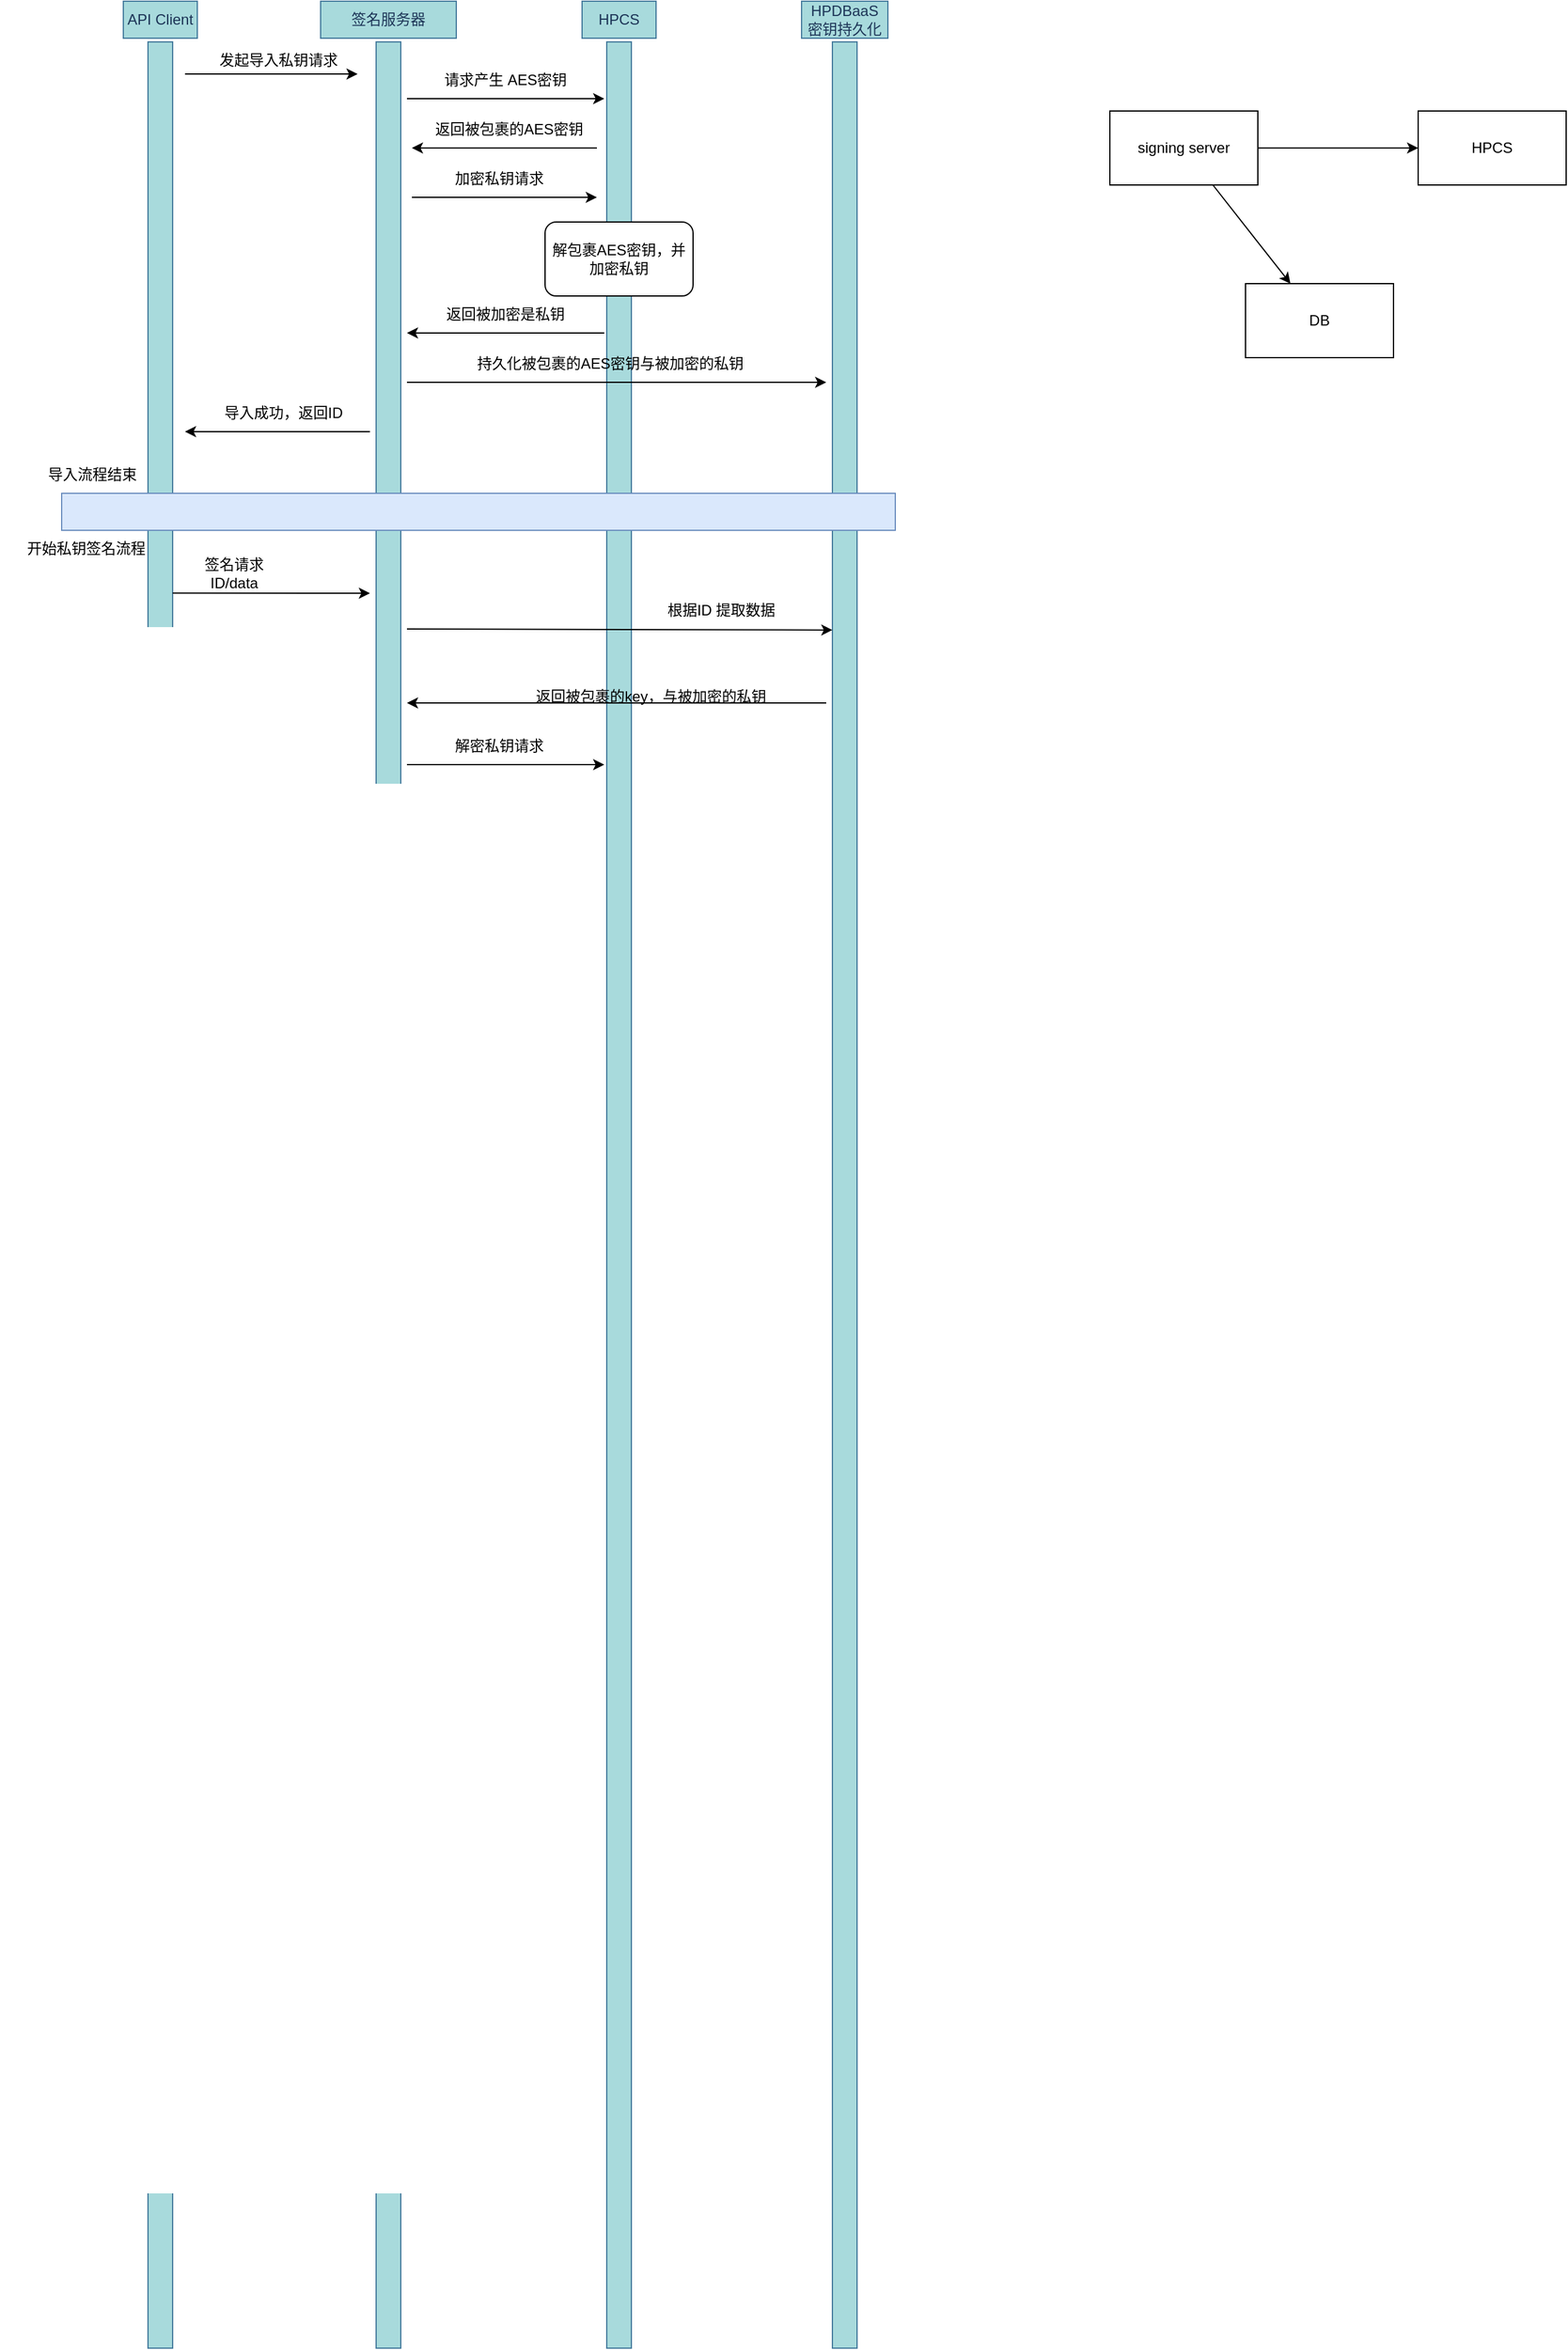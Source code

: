 <mxfile version="20.2.3" type="github">
  <diagram id="4dTw7T-u25xvdelndL4p" name="第 1 页">
    <mxGraphModel dx="1845" dy="537" grid="1" gridSize="10" guides="1" tooltips="1" connect="1" arrows="1" fold="1" page="1" pageScale="1" pageWidth="827" pageHeight="1169" math="0" shadow="0">
      <root>
        <mxCell id="0" />
        <mxCell id="1" parent="0" />
        <mxCell id="Astxlehou0ugHTaAHLLP-4" style="edgeStyle=orthogonalEdgeStyle;rounded=0;orthogonalLoop=1;jettySize=auto;html=1;entryX=0;entryY=0.5;entryDx=0;entryDy=0;" edge="1" parent="1" source="Astxlehou0ugHTaAHLLP-1" target="Astxlehou0ugHTaAHLLP-2">
          <mxGeometry relative="1" as="geometry" />
        </mxCell>
        <mxCell id="Astxlehou0ugHTaAHLLP-5" style="rounded=0;orthogonalLoop=1;jettySize=auto;html=1;" edge="1" parent="1" source="Astxlehou0ugHTaAHLLP-1" target="Astxlehou0ugHTaAHLLP-3">
          <mxGeometry relative="1" as="geometry" />
        </mxCell>
        <mxCell id="Astxlehou0ugHTaAHLLP-1" value="signing server" style="rounded=0;whiteSpace=wrap;html=1;" vertex="1" parent="1">
          <mxGeometry x="880" y="170" width="120" height="60" as="geometry" />
        </mxCell>
        <mxCell id="Astxlehou0ugHTaAHLLP-2" value="HPCS" style="rounded=0;whiteSpace=wrap;html=1;" vertex="1" parent="1">
          <mxGeometry x="1130" y="170" width="120" height="60" as="geometry" />
        </mxCell>
        <mxCell id="Astxlehou0ugHTaAHLLP-3" value="DB" style="rounded=0;whiteSpace=wrap;html=1;" vertex="1" parent="1">
          <mxGeometry x="990" y="310" width="120" height="60" as="geometry" />
        </mxCell>
        <mxCell id="Astxlehou0ugHTaAHLLP-7" value="" style="rounded=0;whiteSpace=wrap;html=1;fillColor=#A8DADC;strokeColor=#457B9D;fontColor=#1D3557;" vertex="1" parent="1">
          <mxGeometry x="100" y="114" width="20" height="1870" as="geometry" />
        </mxCell>
        <mxCell id="Astxlehou0ugHTaAHLLP-8" value="API Client" style="text;html=1;strokeColor=#457B9D;fillColor=#A8DADC;align=center;verticalAlign=middle;whiteSpace=wrap;rounded=0;fontColor=#1D3557;" vertex="1" parent="1">
          <mxGeometry x="80" y="81" width="60" height="30" as="geometry" />
        </mxCell>
        <mxCell id="Astxlehou0ugHTaAHLLP-9" value="签名服务器" style="text;html=1;strokeColor=#457B9D;fillColor=#A8DADC;align=center;verticalAlign=middle;whiteSpace=wrap;rounded=0;fontColor=#1D3557;" vertex="1" parent="1">
          <mxGeometry x="240" y="81" width="110" height="30" as="geometry" />
        </mxCell>
        <mxCell id="Astxlehou0ugHTaAHLLP-10" value="HPCS" style="text;html=1;strokeColor=#457B9D;fillColor=#A8DADC;align=center;verticalAlign=middle;whiteSpace=wrap;rounded=0;fontColor=#1D3557;" vertex="1" parent="1">
          <mxGeometry x="452" y="81" width="60" height="30" as="geometry" />
        </mxCell>
        <mxCell id="Astxlehou0ugHTaAHLLP-11" value="HPDBaaS&lt;br&gt;密钥持久化" style="text;html=1;strokeColor=#457B9D;fillColor=#A8DADC;align=center;verticalAlign=middle;whiteSpace=wrap;rounded=0;fontColor=#1D3557;" vertex="1" parent="1">
          <mxGeometry x="630" y="81" width="70" height="30" as="geometry" />
        </mxCell>
        <mxCell id="Astxlehou0ugHTaAHLLP-16" value="" style="rounded=0;whiteSpace=wrap;html=1;fillColor=#A8DADC;strokeColor=#457B9D;fontColor=#1D3557;" vertex="1" parent="1">
          <mxGeometry x="285" y="114" width="20" height="1870" as="geometry" />
        </mxCell>
        <mxCell id="Astxlehou0ugHTaAHLLP-17" value="" style="rounded=0;whiteSpace=wrap;html=1;fillColor=#A8DADC;strokeColor=#457B9D;fontColor=#1D3557;" vertex="1" parent="1">
          <mxGeometry x="472" y="114" width="20" height="1870" as="geometry" />
        </mxCell>
        <mxCell id="Astxlehou0ugHTaAHLLP-18" value="" style="rounded=0;whiteSpace=wrap;html=1;fillColor=#A8DADC;strokeColor=#457B9D;fontColor=#1D3557;" vertex="1" parent="1">
          <mxGeometry x="655" y="114" width="20" height="1870" as="geometry" />
        </mxCell>
        <mxCell id="Astxlehou0ugHTaAHLLP-19" value="" style="endArrow=classic;html=1;rounded=0;" edge="1" parent="1">
          <mxGeometry width="50" height="50" relative="1" as="geometry">
            <mxPoint x="130" y="140" as="sourcePoint" />
            <mxPoint x="270" y="140" as="targetPoint" />
          </mxGeometry>
        </mxCell>
        <mxCell id="Astxlehou0ugHTaAHLLP-20" value="发起导入私钥请求" style="text;html=1;strokeColor=none;fillColor=none;align=center;verticalAlign=middle;whiteSpace=wrap;rounded=0;" vertex="1" parent="1">
          <mxGeometry x="151" y="114" width="110" height="30" as="geometry" />
        </mxCell>
        <mxCell id="Astxlehou0ugHTaAHLLP-21" value="" style="endArrow=classic;html=1;rounded=0;" edge="1" parent="1">
          <mxGeometry width="50" height="50" relative="1" as="geometry">
            <mxPoint x="310" y="160" as="sourcePoint" />
            <mxPoint x="470" y="160" as="targetPoint" />
          </mxGeometry>
        </mxCell>
        <mxCell id="Astxlehou0ugHTaAHLLP-22" value="请求产生 AES密钥 " style="text;html=1;strokeColor=none;fillColor=none;align=center;verticalAlign=middle;whiteSpace=wrap;rounded=0;" vertex="1" parent="1">
          <mxGeometry x="330" y="130" width="120" height="30" as="geometry" />
        </mxCell>
        <mxCell id="Astxlehou0ugHTaAHLLP-23" value="" style="endArrow=classic;html=1;rounded=0;" edge="1" parent="1">
          <mxGeometry width="50" height="50" relative="1" as="geometry">
            <mxPoint x="464" y="200" as="sourcePoint" />
            <mxPoint x="314" y="200" as="targetPoint" />
          </mxGeometry>
        </mxCell>
        <mxCell id="Astxlehou0ugHTaAHLLP-24" value="返回被包裹的AES密钥" style="text;html=1;strokeColor=none;fillColor=none;align=center;verticalAlign=middle;whiteSpace=wrap;rounded=0;" vertex="1" parent="1">
          <mxGeometry x="330" y="170" width="126" height="30" as="geometry" />
        </mxCell>
        <mxCell id="Astxlehou0ugHTaAHLLP-25" value="" style="endArrow=classic;html=1;rounded=0;" edge="1" parent="1">
          <mxGeometry width="50" height="50" relative="1" as="geometry">
            <mxPoint x="314" y="240" as="sourcePoint" />
            <mxPoint x="464" y="240" as="targetPoint" />
          </mxGeometry>
        </mxCell>
        <mxCell id="Astxlehou0ugHTaAHLLP-27" value="加密私钥请求" style="text;html=1;strokeColor=none;fillColor=none;align=center;verticalAlign=middle;whiteSpace=wrap;rounded=0;" vertex="1" parent="1">
          <mxGeometry x="330" y="210" width="110" height="30" as="geometry" />
        </mxCell>
        <mxCell id="Astxlehou0ugHTaAHLLP-28" value="解包裹AES密钥，并加密私钥" style="rounded=1;whiteSpace=wrap;html=1;" vertex="1" parent="1">
          <mxGeometry x="422" y="260" width="120" height="60" as="geometry" />
        </mxCell>
        <mxCell id="Astxlehou0ugHTaAHLLP-29" value="" style="endArrow=classic;html=1;rounded=0;" edge="1" parent="1">
          <mxGeometry width="50" height="50" relative="1" as="geometry">
            <mxPoint x="470" y="350" as="sourcePoint" />
            <mxPoint x="310" y="350" as="targetPoint" />
          </mxGeometry>
        </mxCell>
        <mxCell id="Astxlehou0ugHTaAHLLP-30" value="返回被加密是私钥" style="text;html=1;strokeColor=none;fillColor=none;align=center;verticalAlign=middle;whiteSpace=wrap;rounded=0;" vertex="1" parent="1">
          <mxGeometry x="315" y="320" width="150" height="30" as="geometry" />
        </mxCell>
        <mxCell id="Astxlehou0ugHTaAHLLP-31" value="" style="endArrow=classic;html=1;rounded=0;" edge="1" parent="1">
          <mxGeometry width="50" height="50" relative="1" as="geometry">
            <mxPoint x="310" y="390" as="sourcePoint" />
            <mxPoint x="650" y="390" as="targetPoint" />
          </mxGeometry>
        </mxCell>
        <mxCell id="Astxlehou0ugHTaAHLLP-32" value="持久化被包裹的AES密钥与被加密的私钥" style="text;html=1;strokeColor=none;fillColor=none;align=center;verticalAlign=middle;whiteSpace=wrap;rounded=0;" vertex="1" parent="1">
          <mxGeometry x="360" y="360" width="230" height="30" as="geometry" />
        </mxCell>
        <mxCell id="Astxlehou0ugHTaAHLLP-34" value="" style="endArrow=classic;html=1;rounded=0;" edge="1" parent="1">
          <mxGeometry width="50" height="50" relative="1" as="geometry">
            <mxPoint x="280" y="430" as="sourcePoint" />
            <mxPoint x="130" y="430" as="targetPoint" />
          </mxGeometry>
        </mxCell>
        <mxCell id="Astxlehou0ugHTaAHLLP-35" value="导入成功，返回ID" style="text;html=1;strokeColor=none;fillColor=none;align=center;verticalAlign=middle;whiteSpace=wrap;rounded=0;" vertex="1" parent="1">
          <mxGeometry x="160" y="400" width="100" height="30" as="geometry" />
        </mxCell>
        <mxCell id="Astxlehou0ugHTaAHLLP-36" value="" style="rounded=0;whiteSpace=wrap;html=1;fillColor=#dae8fc;strokeColor=#6c8ebf;" vertex="1" parent="1">
          <mxGeometry x="30" y="480" width="676" height="30" as="geometry" />
        </mxCell>
        <mxCell id="Astxlehou0ugHTaAHLLP-37" value="导入流程结束" style="text;html=1;strokeColor=none;fillColor=none;align=center;verticalAlign=middle;whiteSpace=wrap;rounded=0;" vertex="1" parent="1">
          <mxGeometry x="10" y="450" width="90" height="30" as="geometry" />
        </mxCell>
        <mxCell id="Astxlehou0ugHTaAHLLP-38" value="开始私钥签名流程" style="text;html=1;strokeColor=none;fillColor=none;align=center;verticalAlign=middle;whiteSpace=wrap;rounded=0;" vertex="1" parent="1">
          <mxGeometry x="-20" y="510" width="140" height="30" as="geometry" />
        </mxCell>
        <mxCell id="Astxlehou0ugHTaAHLLP-39" value="" style="endArrow=classic;html=1;rounded=0;exitX=1;exitY=0.239;exitDx=0;exitDy=0;exitPerimeter=0;" edge="1" parent="1" source="Astxlehou0ugHTaAHLLP-7">
          <mxGeometry width="50" height="50" relative="1" as="geometry">
            <mxPoint x="440" y="460" as="sourcePoint" />
            <mxPoint x="280" y="561" as="targetPoint" />
          </mxGeometry>
        </mxCell>
        <mxCell id="Astxlehou0ugHTaAHLLP-40" value="签名请求 ID/data" style="text;html=1;strokeColor=none;fillColor=none;align=center;verticalAlign=middle;whiteSpace=wrap;rounded=0;" vertex="1" parent="1">
          <mxGeometry x="140" y="530" width="60" height="30" as="geometry" />
        </mxCell>
        <mxCell id="Astxlehou0ugHTaAHLLP-41" value="" style="endArrow=classic;html=1;rounded=0;entryX=0;entryY=0.255;entryDx=0;entryDy=0;entryPerimeter=0;" edge="1" parent="1" target="Astxlehou0ugHTaAHLLP-18">
          <mxGeometry width="50" height="50" relative="1" as="geometry">
            <mxPoint x="310" y="590" as="sourcePoint" />
            <mxPoint x="490" y="470" as="targetPoint" />
          </mxGeometry>
        </mxCell>
        <mxCell id="Astxlehou0ugHTaAHLLP-42" value="根据ID 提取数据" style="text;html=1;strokeColor=none;fillColor=none;align=center;verticalAlign=middle;whiteSpace=wrap;rounded=0;" vertex="1" parent="1">
          <mxGeometry x="500" y="560" width="130" height="30" as="geometry" />
        </mxCell>
        <mxCell id="Astxlehou0ugHTaAHLLP-43" value="" style="endArrow=classic;html=1;rounded=0;" edge="1" parent="1">
          <mxGeometry width="50" height="50" relative="1" as="geometry">
            <mxPoint x="650" y="650" as="sourcePoint" />
            <mxPoint x="310" y="650" as="targetPoint" />
          </mxGeometry>
        </mxCell>
        <mxCell id="Astxlehou0ugHTaAHLLP-44" value="返回被包裹的key，与被加密的私钥" style="text;html=1;strokeColor=none;fillColor=none;align=center;verticalAlign=middle;whiteSpace=wrap;rounded=0;" vertex="1" parent="1">
          <mxGeometry x="396" y="630" width="224" height="30" as="geometry" />
        </mxCell>
        <mxCell id="Astxlehou0ugHTaAHLLP-46" value="" style="endArrow=classic;html=1;rounded=0;" edge="1" parent="1">
          <mxGeometry width="50" height="50" relative="1" as="geometry">
            <mxPoint x="310" y="700" as="sourcePoint" />
            <mxPoint x="470" y="700" as="targetPoint" />
          </mxGeometry>
        </mxCell>
        <mxCell id="Astxlehou0ugHTaAHLLP-47" value="解密私钥请求" style="text;html=1;strokeColor=none;fillColor=none;align=center;verticalAlign=middle;whiteSpace=wrap;rounded=0;" vertex="1" parent="1">
          <mxGeometry x="335" y="670" width="100" height="30" as="geometry" />
        </mxCell>
      </root>
    </mxGraphModel>
  </diagram>
</mxfile>
